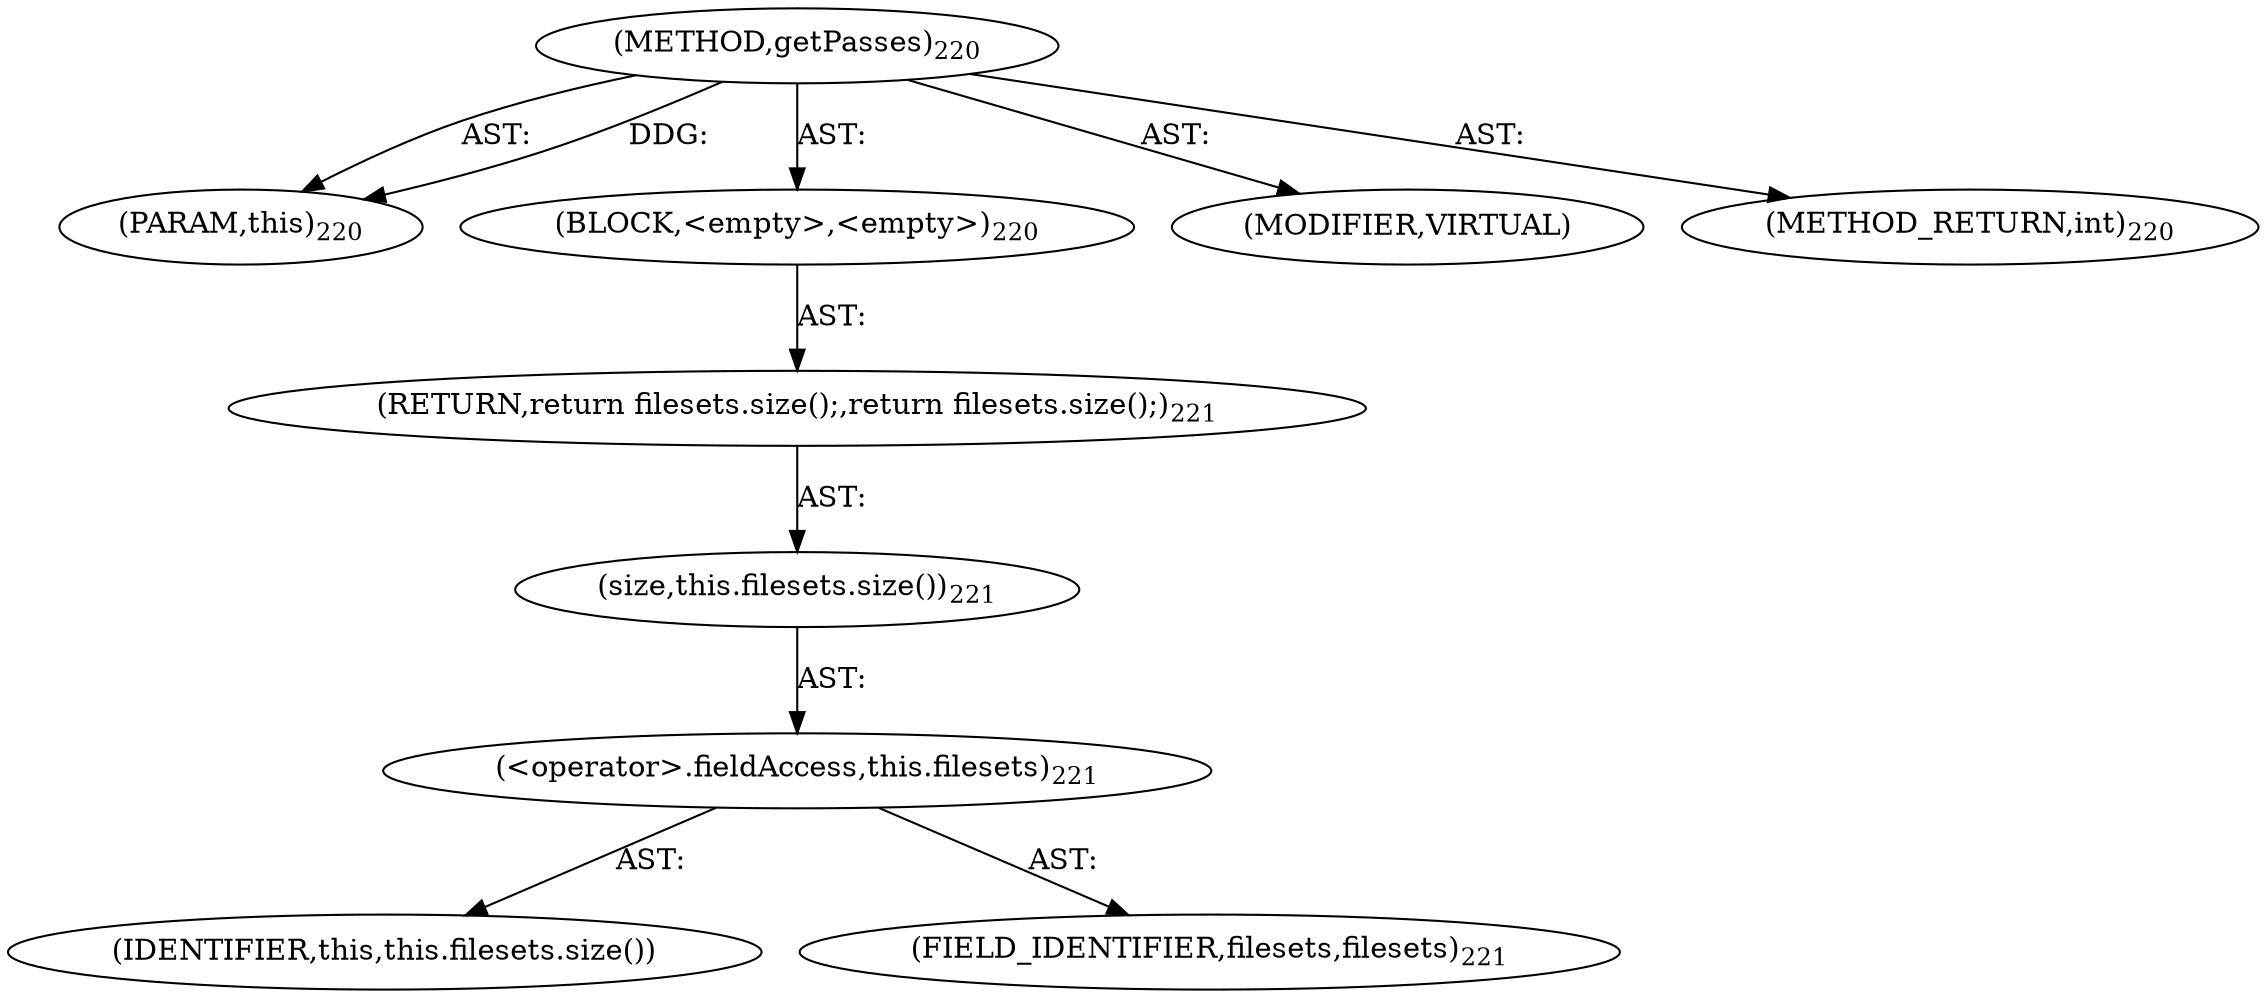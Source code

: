digraph "getPasses" {  
"111669149701" [label = <(METHOD,getPasses)<SUB>220</SUB>> ]
"115964117002" [label = <(PARAM,this)<SUB>220</SUB>> ]
"25769803799" [label = <(BLOCK,&lt;empty&gt;,&lt;empty&gt;)<SUB>220</SUB>> ]
"146028888065" [label = <(RETURN,return filesets.size();,return filesets.size();)<SUB>221</SUB>> ]
"30064771194" [label = <(size,this.filesets.size())<SUB>221</SUB>> ]
"30064771195" [label = <(&lt;operator&gt;.fieldAccess,this.filesets)<SUB>221</SUB>> ]
"68719476815" [label = <(IDENTIFIER,this,this.filesets.size())> ]
"55834574891" [label = <(FIELD_IDENTIFIER,filesets,filesets)<SUB>221</SUB>> ]
"133143986208" [label = <(MODIFIER,VIRTUAL)> ]
"128849018885" [label = <(METHOD_RETURN,int)<SUB>220</SUB>> ]
  "111669149701" -> "115964117002"  [ label = "AST: "] 
  "111669149701" -> "25769803799"  [ label = "AST: "] 
  "111669149701" -> "133143986208"  [ label = "AST: "] 
  "111669149701" -> "128849018885"  [ label = "AST: "] 
  "25769803799" -> "146028888065"  [ label = "AST: "] 
  "146028888065" -> "30064771194"  [ label = "AST: "] 
  "30064771194" -> "30064771195"  [ label = "AST: "] 
  "30064771195" -> "68719476815"  [ label = "AST: "] 
  "30064771195" -> "55834574891"  [ label = "AST: "] 
  "111669149701" -> "115964117002"  [ label = "DDG: "] 
}
